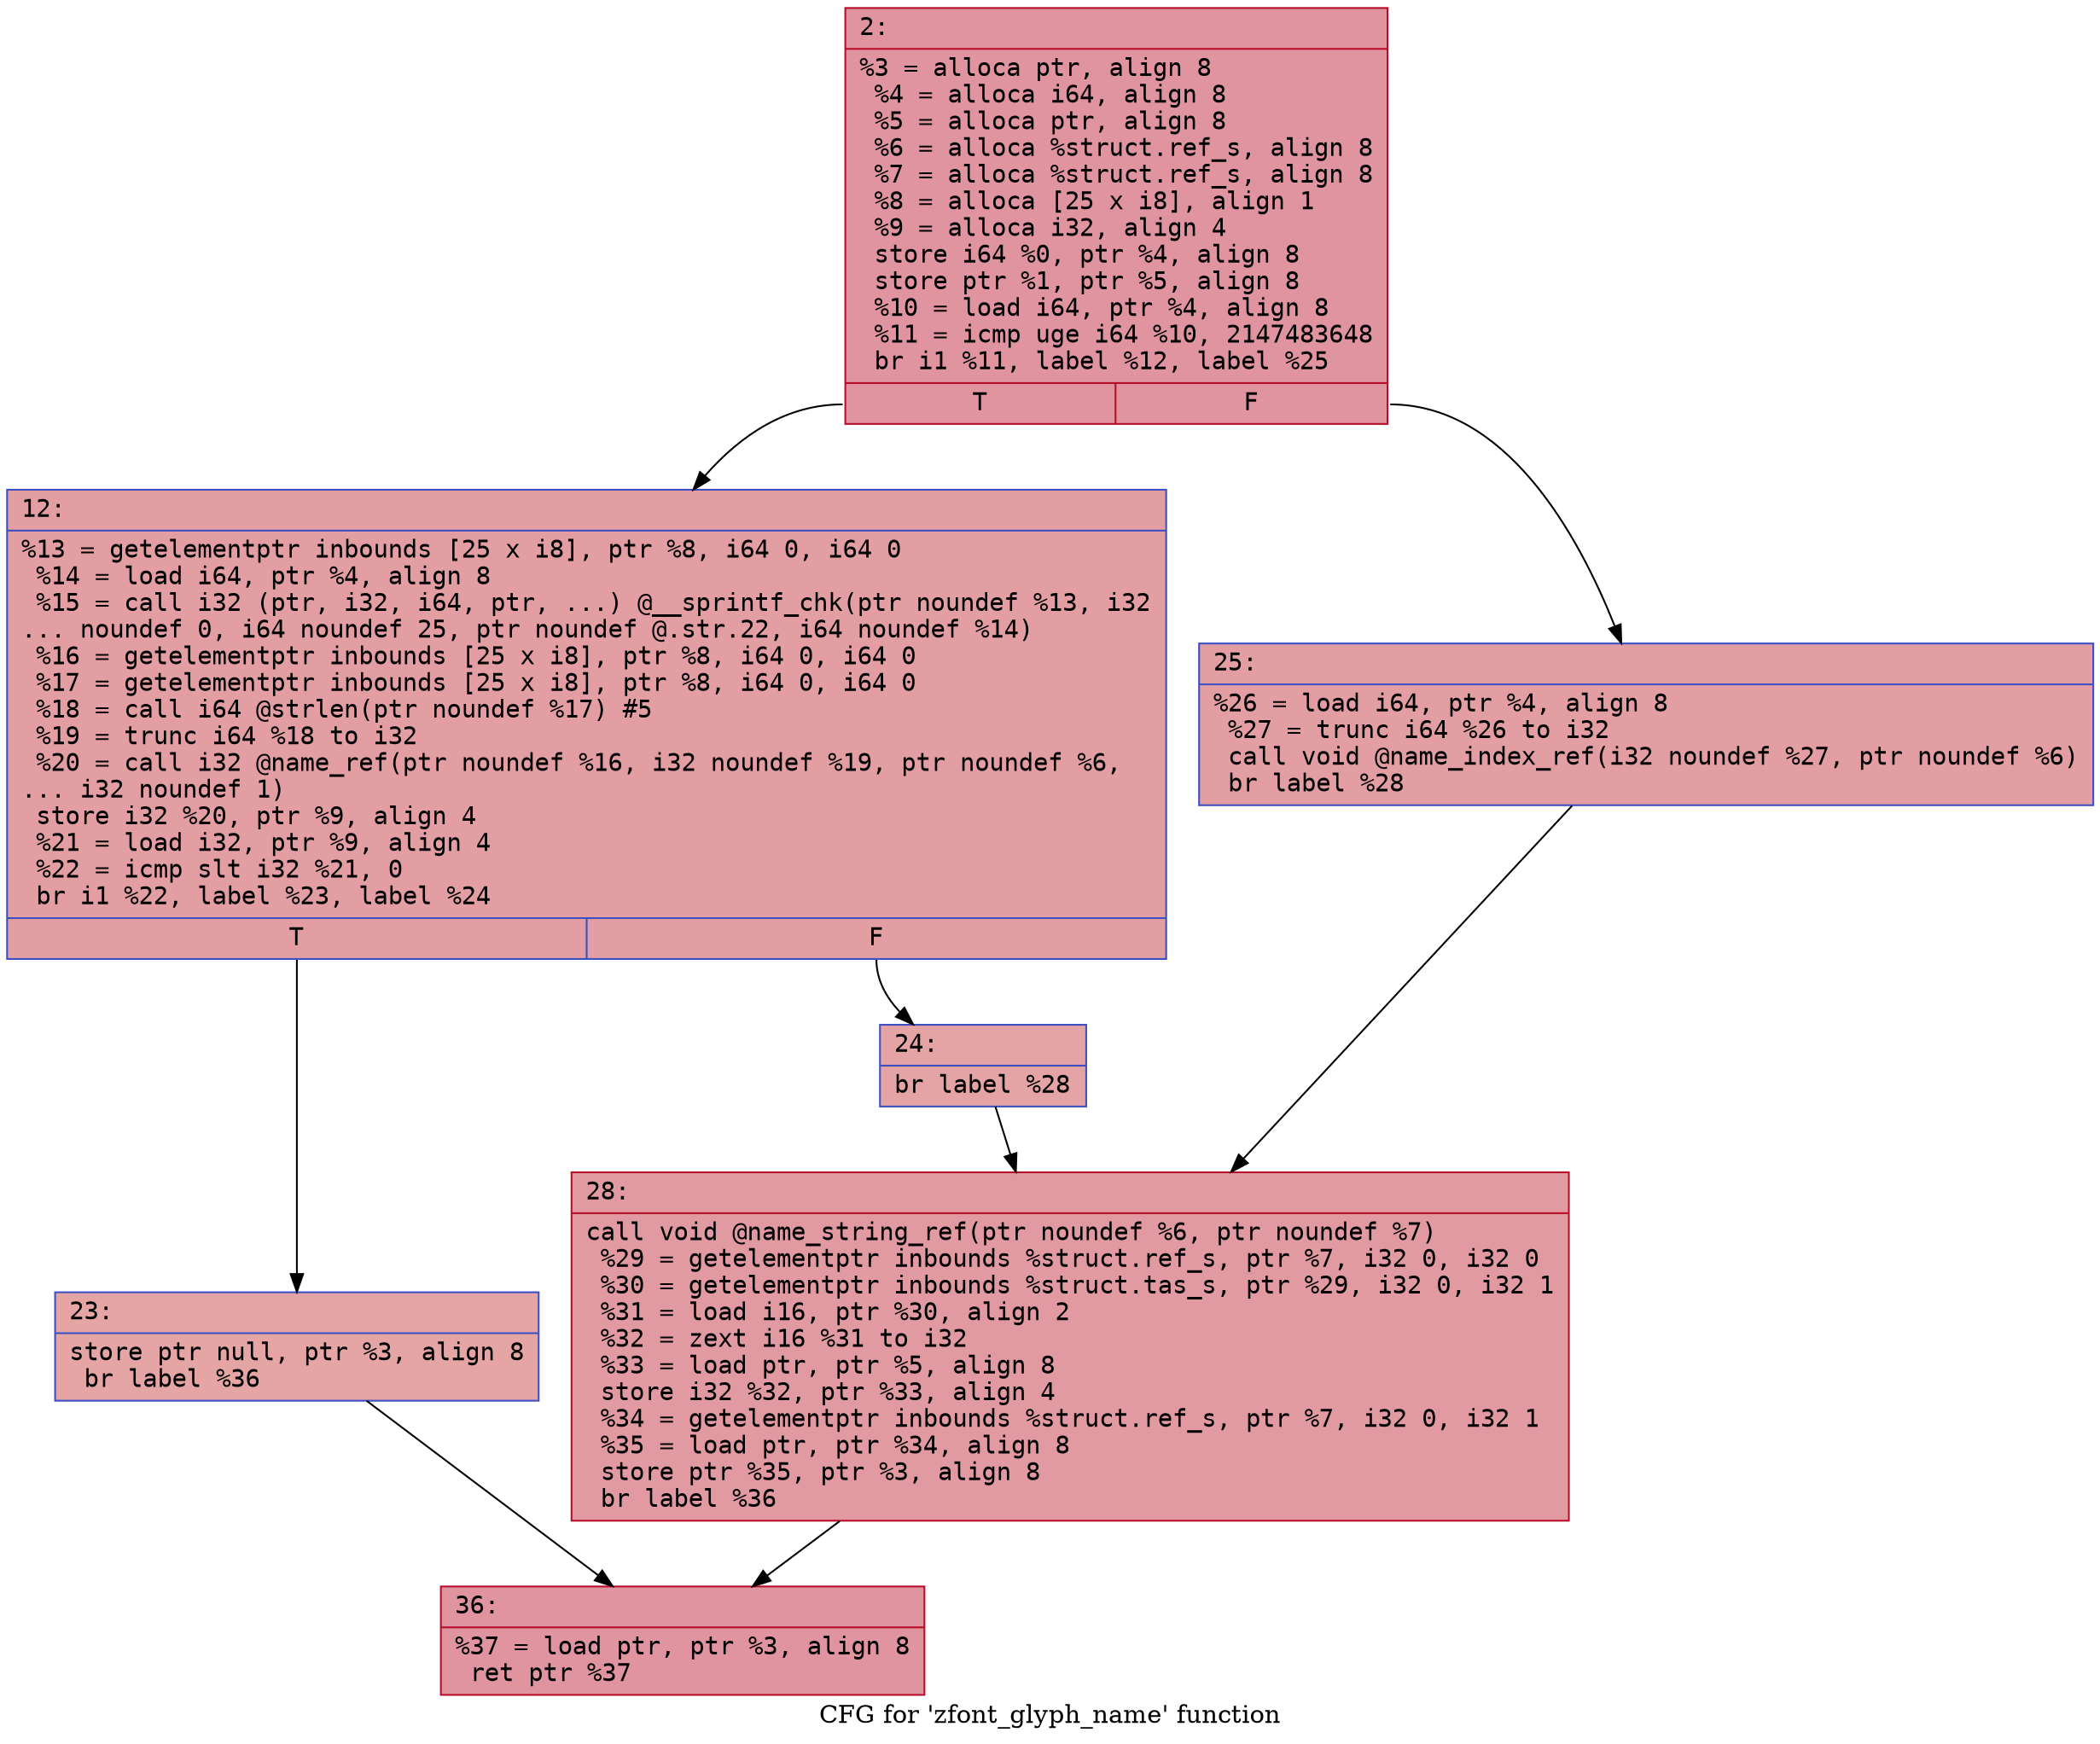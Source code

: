digraph "CFG for 'zfont_glyph_name' function" {
	label="CFG for 'zfont_glyph_name' function";

	Node0x600001b12030 [shape=record,color="#b70d28ff", style=filled, fillcolor="#b70d2870" fontname="Courier",label="{2:\l|  %3 = alloca ptr, align 8\l  %4 = alloca i64, align 8\l  %5 = alloca ptr, align 8\l  %6 = alloca %struct.ref_s, align 8\l  %7 = alloca %struct.ref_s, align 8\l  %8 = alloca [25 x i8], align 1\l  %9 = alloca i32, align 4\l  store i64 %0, ptr %4, align 8\l  store ptr %1, ptr %5, align 8\l  %10 = load i64, ptr %4, align 8\l  %11 = icmp uge i64 %10, 2147483648\l  br i1 %11, label %12, label %25\l|{<s0>T|<s1>F}}"];
	Node0x600001b12030:s0 -> Node0x600001b12080[tooltip="2 -> 12\nProbability 50.00%" ];
	Node0x600001b12030:s1 -> Node0x600001b12170[tooltip="2 -> 25\nProbability 50.00%" ];
	Node0x600001b12080 [shape=record,color="#3d50c3ff", style=filled, fillcolor="#be242e70" fontname="Courier",label="{12:\l|  %13 = getelementptr inbounds [25 x i8], ptr %8, i64 0, i64 0\l  %14 = load i64, ptr %4, align 8\l  %15 = call i32 (ptr, i32, i64, ptr, ...) @__sprintf_chk(ptr noundef %13, i32\l... noundef 0, i64 noundef 25, ptr noundef @.str.22, i64 noundef %14)\l  %16 = getelementptr inbounds [25 x i8], ptr %8, i64 0, i64 0\l  %17 = getelementptr inbounds [25 x i8], ptr %8, i64 0, i64 0\l  %18 = call i64 @strlen(ptr noundef %17) #5\l  %19 = trunc i64 %18 to i32\l  %20 = call i32 @name_ref(ptr noundef %16, i32 noundef %19, ptr noundef %6,\l... i32 noundef 1)\l  store i32 %20, ptr %9, align 4\l  %21 = load i32, ptr %9, align 4\l  %22 = icmp slt i32 %21, 0\l  br i1 %22, label %23, label %24\l|{<s0>T|<s1>F}}"];
	Node0x600001b12080:s0 -> Node0x600001b120d0[tooltip="12 -> 23\nProbability 37.50%" ];
	Node0x600001b12080:s1 -> Node0x600001b12120[tooltip="12 -> 24\nProbability 62.50%" ];
	Node0x600001b120d0 [shape=record,color="#3d50c3ff", style=filled, fillcolor="#c5333470" fontname="Courier",label="{23:\l|  store ptr null, ptr %3, align 8\l  br label %36\l}"];
	Node0x600001b120d0 -> Node0x600001b12210[tooltip="23 -> 36\nProbability 100.00%" ];
	Node0x600001b12120 [shape=record,color="#3d50c3ff", style=filled, fillcolor="#c32e3170" fontname="Courier",label="{24:\l|  br label %28\l}"];
	Node0x600001b12120 -> Node0x600001b121c0[tooltip="24 -> 28\nProbability 100.00%" ];
	Node0x600001b12170 [shape=record,color="#3d50c3ff", style=filled, fillcolor="#be242e70" fontname="Courier",label="{25:\l|  %26 = load i64, ptr %4, align 8\l  %27 = trunc i64 %26 to i32\l  call void @name_index_ref(i32 noundef %27, ptr noundef %6)\l  br label %28\l}"];
	Node0x600001b12170 -> Node0x600001b121c0[tooltip="25 -> 28\nProbability 100.00%" ];
	Node0x600001b121c0 [shape=record,color="#b70d28ff", style=filled, fillcolor="#bb1b2c70" fontname="Courier",label="{28:\l|  call void @name_string_ref(ptr noundef %6, ptr noundef %7)\l  %29 = getelementptr inbounds %struct.ref_s, ptr %7, i32 0, i32 0\l  %30 = getelementptr inbounds %struct.tas_s, ptr %29, i32 0, i32 1\l  %31 = load i16, ptr %30, align 2\l  %32 = zext i16 %31 to i32\l  %33 = load ptr, ptr %5, align 8\l  store i32 %32, ptr %33, align 4\l  %34 = getelementptr inbounds %struct.ref_s, ptr %7, i32 0, i32 1\l  %35 = load ptr, ptr %34, align 8\l  store ptr %35, ptr %3, align 8\l  br label %36\l}"];
	Node0x600001b121c0 -> Node0x600001b12210[tooltip="28 -> 36\nProbability 100.00%" ];
	Node0x600001b12210 [shape=record,color="#b70d28ff", style=filled, fillcolor="#b70d2870" fontname="Courier",label="{36:\l|  %37 = load ptr, ptr %3, align 8\l  ret ptr %37\l}"];
}
